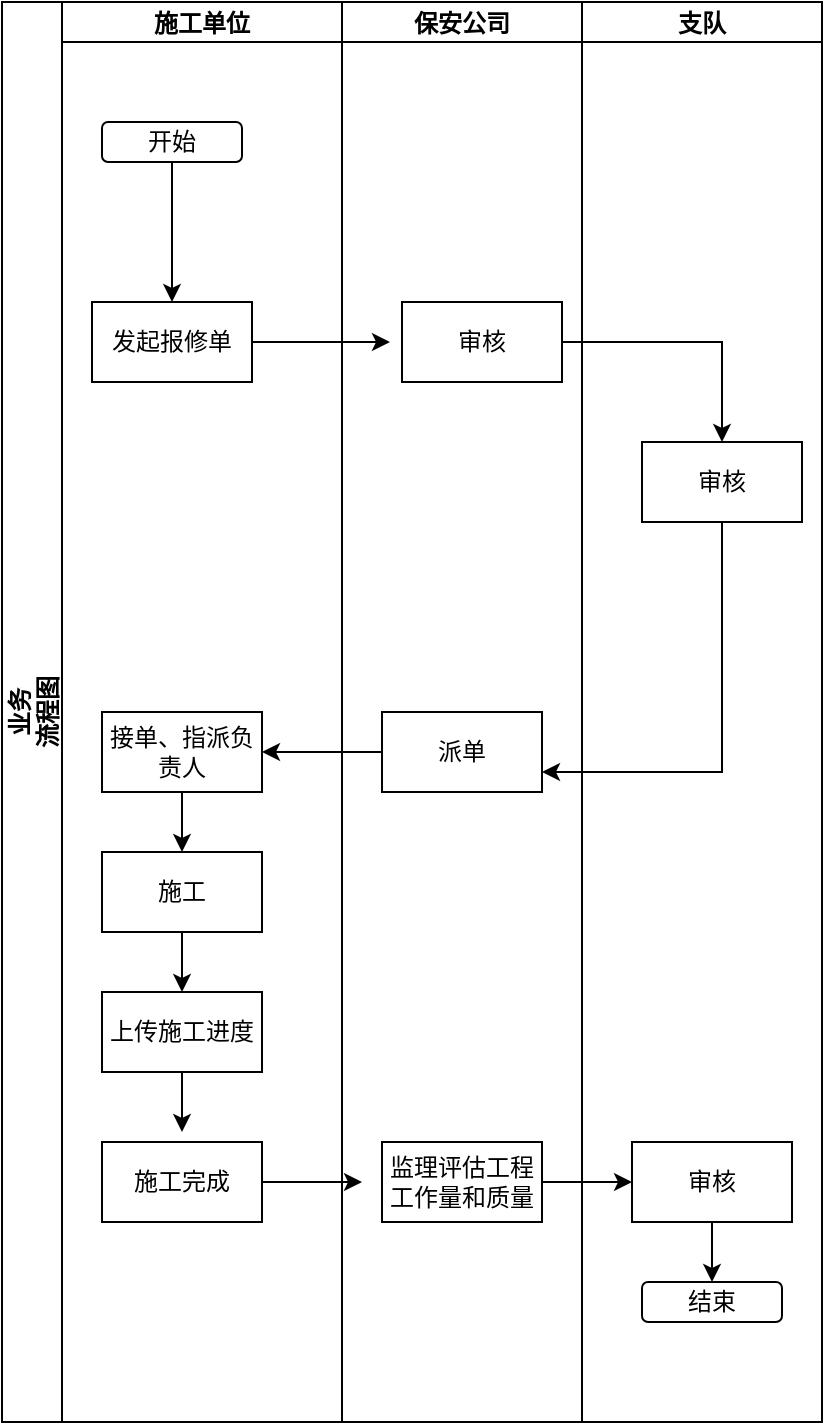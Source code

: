 <mxfile version="21.1.4" type="github">
  <diagram name="第 1 页" id="1-NrpkV6FgpOHMMqy2pU">
    <mxGraphModel dx="2074" dy="1163" grid="1" gridSize="10" guides="1" tooltips="1" connect="1" arrows="1" fold="1" page="1" pageScale="1" pageWidth="827" pageHeight="1169" math="0" shadow="0">
      <root>
        <mxCell id="0" />
        <mxCell id="1" parent="0" />
        <mxCell id="qtXOKEnL0lzx3GWqz_FI-1" value="业务&#xa;流程图" style="swimlane;childLayout=stackLayout;resizeParent=1;resizeParentMax=0;startSize=30;horizontal=0;horizontalStack=1;" parent="1" vertex="1">
          <mxGeometry x="90" y="260" width="410" height="710" as="geometry">
            <mxRectangle x="110" y="230" width="40" height="60" as="alternateBounds" />
          </mxGeometry>
        </mxCell>
        <mxCell id="qtXOKEnL0lzx3GWqz_FI-26" style="edgeStyle=orthogonalEdgeStyle;rounded=0;orthogonalLoop=1;jettySize=auto;html=1;entryX=1;entryY=0.5;entryDx=0;entryDy=0;" parent="qtXOKEnL0lzx3GWqz_FI-1" source="qtXOKEnL0lzx3GWqz_FI-18" target="qtXOKEnL0lzx3GWqz_FI-19" edge="1">
          <mxGeometry relative="1" as="geometry" />
        </mxCell>
        <mxCell id="qtXOKEnL0lzx3GWqz_FI-2" value="施工单位" style="swimlane;startSize=20;" parent="qtXOKEnL0lzx3GWqz_FI-1" vertex="1">
          <mxGeometry x="30" width="140" height="710" as="geometry" />
        </mxCell>
        <mxCell id="qtXOKEnL0lzx3GWqz_FI-7" style="edgeStyle=orthogonalEdgeStyle;rounded=0;orthogonalLoop=1;jettySize=auto;html=1;exitX=0.5;exitY=1;exitDx=0;exitDy=0;entryX=0.5;entryY=0;entryDx=0;entryDy=0;" parent="qtXOKEnL0lzx3GWqz_FI-2" source="qtXOKEnL0lzx3GWqz_FI-5" target="qtXOKEnL0lzx3GWqz_FI-6" edge="1">
          <mxGeometry relative="1" as="geometry" />
        </mxCell>
        <mxCell id="qtXOKEnL0lzx3GWqz_FI-5" value="开始" style="rounded=1;whiteSpace=wrap;html=1;" parent="qtXOKEnL0lzx3GWqz_FI-2" vertex="1">
          <mxGeometry x="20" y="60" width="70" height="20" as="geometry" />
        </mxCell>
        <mxCell id="qtXOKEnL0lzx3GWqz_FI-6" value="发起报修单" style="rounded=0;whiteSpace=wrap;html=1;" parent="qtXOKEnL0lzx3GWqz_FI-2" vertex="1">
          <mxGeometry x="15" y="150" width="80" height="40" as="geometry" />
        </mxCell>
        <mxCell id="qtXOKEnL0lzx3GWqz_FI-27" style="edgeStyle=orthogonalEdgeStyle;rounded=0;orthogonalLoop=1;jettySize=auto;html=1;exitX=0.5;exitY=1;exitDx=0;exitDy=0;entryX=0.5;entryY=0;entryDx=0;entryDy=0;" parent="qtXOKEnL0lzx3GWqz_FI-2" source="qtXOKEnL0lzx3GWqz_FI-19" target="qtXOKEnL0lzx3GWqz_FI-20" edge="1">
          <mxGeometry relative="1" as="geometry" />
        </mxCell>
        <mxCell id="qtXOKEnL0lzx3GWqz_FI-19" value="接单、指派负责人" style="rounded=0;whiteSpace=wrap;html=1;" parent="qtXOKEnL0lzx3GWqz_FI-2" vertex="1">
          <mxGeometry x="20" y="355" width="80" height="40" as="geometry" />
        </mxCell>
        <mxCell id="qtXOKEnL0lzx3GWqz_FI-28" style="edgeStyle=orthogonalEdgeStyle;rounded=0;orthogonalLoop=1;jettySize=auto;html=1;exitX=0.5;exitY=1;exitDx=0;exitDy=0;entryX=0.5;entryY=0;entryDx=0;entryDy=0;" parent="qtXOKEnL0lzx3GWqz_FI-2" source="qtXOKEnL0lzx3GWqz_FI-20" target="qtXOKEnL0lzx3GWqz_FI-21" edge="1">
          <mxGeometry relative="1" as="geometry" />
        </mxCell>
        <mxCell id="qtXOKEnL0lzx3GWqz_FI-20" value="施工" style="rounded=0;whiteSpace=wrap;html=1;" parent="qtXOKEnL0lzx3GWqz_FI-2" vertex="1">
          <mxGeometry x="20" y="425" width="80" height="40" as="geometry" />
        </mxCell>
        <mxCell id="qtXOKEnL0lzx3GWqz_FI-29" style="edgeStyle=orthogonalEdgeStyle;rounded=0;orthogonalLoop=1;jettySize=auto;html=1;exitX=0.5;exitY=1;exitDx=0;exitDy=0;entryX=0.5;entryY=0;entryDx=0;entryDy=0;" parent="qtXOKEnL0lzx3GWqz_FI-2" source="qtXOKEnL0lzx3GWqz_FI-21" edge="1">
          <mxGeometry relative="1" as="geometry">
            <mxPoint x="60" y="565" as="targetPoint" />
          </mxGeometry>
        </mxCell>
        <mxCell id="qtXOKEnL0lzx3GWqz_FI-21" value="上传施工进度" style="rounded=0;whiteSpace=wrap;html=1;" parent="qtXOKEnL0lzx3GWqz_FI-2" vertex="1">
          <mxGeometry x="20" y="495" width="80" height="40" as="geometry" />
        </mxCell>
        <mxCell id="Eu18UdaW-aUrs4mCPRu_-20" style="edgeStyle=orthogonalEdgeStyle;rounded=0;orthogonalLoop=1;jettySize=auto;html=1;" parent="qtXOKEnL0lzx3GWqz_FI-2" source="Eu18UdaW-aUrs4mCPRu_-18" edge="1">
          <mxGeometry relative="1" as="geometry">
            <mxPoint x="150" y="590" as="targetPoint" />
          </mxGeometry>
        </mxCell>
        <mxCell id="Eu18UdaW-aUrs4mCPRu_-18" value="施工完成" style="rounded=0;whiteSpace=wrap;html=1;" parent="qtXOKEnL0lzx3GWqz_FI-2" vertex="1">
          <mxGeometry x="20" y="570" width="80" height="40" as="geometry" />
        </mxCell>
        <mxCell id="qtXOKEnL0lzx3GWqz_FI-3" value="保安公司" style="swimlane;startSize=20;" parent="qtXOKEnL0lzx3GWqz_FI-1" vertex="1">
          <mxGeometry x="170" width="120" height="710" as="geometry" />
        </mxCell>
        <mxCell id="qtXOKEnL0lzx3GWqz_FI-8" value="审核" style="rounded=0;whiteSpace=wrap;html=1;" parent="qtXOKEnL0lzx3GWqz_FI-3" vertex="1">
          <mxGeometry x="30" y="150" width="80" height="40" as="geometry" />
        </mxCell>
        <mxCell id="qtXOKEnL0lzx3GWqz_FI-18" value="派单" style="rounded=0;whiteSpace=wrap;html=1;" parent="qtXOKEnL0lzx3GWqz_FI-3" vertex="1">
          <mxGeometry x="20" y="355" width="80" height="40" as="geometry" />
        </mxCell>
        <mxCell id="Eu18UdaW-aUrs4mCPRu_-1" value="监理评估工程工作量和质量" style="rounded=0;whiteSpace=wrap;html=1;" parent="qtXOKEnL0lzx3GWqz_FI-3" vertex="1">
          <mxGeometry x="20" y="570" width="80" height="40" as="geometry" />
        </mxCell>
        <mxCell id="qtXOKEnL0lzx3GWqz_FI-4" value="支队" style="swimlane;startSize=20;" parent="qtXOKEnL0lzx3GWqz_FI-1" vertex="1">
          <mxGeometry x="290" width="120" height="710" as="geometry" />
        </mxCell>
        <mxCell id="qtXOKEnL0lzx3GWqz_FI-17" value="审核" style="rounded=0;whiteSpace=wrap;html=1;" parent="qtXOKEnL0lzx3GWqz_FI-4" vertex="1">
          <mxGeometry x="30" y="220" width="80" height="40" as="geometry" />
        </mxCell>
        <mxCell id="Eu18UdaW-aUrs4mCPRu_-22" style="edgeStyle=orthogonalEdgeStyle;rounded=0;orthogonalLoop=1;jettySize=auto;html=1;entryX=0.5;entryY=0;entryDx=0;entryDy=0;" parent="qtXOKEnL0lzx3GWqz_FI-4" source="Eu18UdaW-aUrs4mCPRu_-4" target="Eu18UdaW-aUrs4mCPRu_-17" edge="1">
          <mxGeometry relative="1" as="geometry" />
        </mxCell>
        <mxCell id="Eu18UdaW-aUrs4mCPRu_-4" value="审核" style="rounded=0;whiteSpace=wrap;html=1;" parent="qtXOKEnL0lzx3GWqz_FI-4" vertex="1">
          <mxGeometry x="25" y="570" width="80" height="40" as="geometry" />
        </mxCell>
        <mxCell id="Eu18UdaW-aUrs4mCPRu_-17" value="结束" style="rounded=1;whiteSpace=wrap;html=1;" parent="qtXOKEnL0lzx3GWqz_FI-4" vertex="1">
          <mxGeometry x="30" y="640" width="70" height="20" as="geometry" />
        </mxCell>
        <mxCell id="qtXOKEnL0lzx3GWqz_FI-23" style="edgeStyle=orthogonalEdgeStyle;rounded=0;orthogonalLoop=1;jettySize=auto;html=1;entryX=-0.075;entryY=0.5;entryDx=0;entryDy=0;entryPerimeter=0;" parent="qtXOKEnL0lzx3GWqz_FI-1" source="qtXOKEnL0lzx3GWqz_FI-6" edge="1">
          <mxGeometry relative="1" as="geometry">
            <mxPoint x="194" y="170" as="targetPoint" />
          </mxGeometry>
        </mxCell>
        <mxCell id="Q-yXqnUUWOeSWfb6X5EX-2" style="edgeStyle=orthogonalEdgeStyle;rounded=0;orthogonalLoop=1;jettySize=auto;html=1;entryX=1;entryY=0.75;entryDx=0;entryDy=0;exitX=0.5;exitY=1;exitDx=0;exitDy=0;" parent="qtXOKEnL0lzx3GWqz_FI-1" source="qtXOKEnL0lzx3GWqz_FI-17" target="qtXOKEnL0lzx3GWqz_FI-18" edge="1">
          <mxGeometry relative="1" as="geometry">
            <Array as="points">
              <mxPoint x="360" y="385" />
            </Array>
          </mxGeometry>
        </mxCell>
        <mxCell id="Q-yXqnUUWOeSWfb6X5EX-7" style="edgeStyle=orthogonalEdgeStyle;rounded=0;orthogonalLoop=1;jettySize=auto;html=1;exitX=1;exitY=0.5;exitDx=0;exitDy=0;" parent="qtXOKEnL0lzx3GWqz_FI-1" source="qtXOKEnL0lzx3GWqz_FI-8" target="qtXOKEnL0lzx3GWqz_FI-17" edge="1">
          <mxGeometry relative="1" as="geometry" />
        </mxCell>
        <mxCell id="Eu18UdaW-aUrs4mCPRu_-21" style="edgeStyle=orthogonalEdgeStyle;rounded=0;orthogonalLoop=1;jettySize=auto;html=1;" parent="qtXOKEnL0lzx3GWqz_FI-1" source="Eu18UdaW-aUrs4mCPRu_-1" target="Eu18UdaW-aUrs4mCPRu_-4" edge="1">
          <mxGeometry relative="1" as="geometry" />
        </mxCell>
      </root>
    </mxGraphModel>
  </diagram>
</mxfile>
